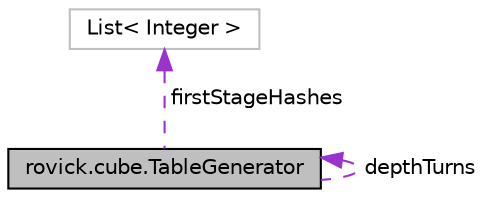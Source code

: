 digraph "rovick.cube.TableGenerator"
{
  edge [fontname="Helvetica",fontsize="10",labelfontname="Helvetica",labelfontsize="10"];
  node [fontname="Helvetica",fontsize="10",shape=record];
  Node1 [label="rovick.cube.TableGenerator",height=0.2,width=0.4,color="black", fillcolor="grey75", style="filled", fontcolor="black"];
  Node1 -> Node1 [dir="back",color="darkorchid3",fontsize="10",style="dashed",label=" depthTurns" ,fontname="Helvetica"];
  Node2 -> Node1 [dir="back",color="darkorchid3",fontsize="10",style="dashed",label=" firstStageHashes" ,fontname="Helvetica"];
  Node2 [label="List\< Integer \>",height=0.2,width=0.4,color="grey75", fillcolor="white", style="filled"];
}
